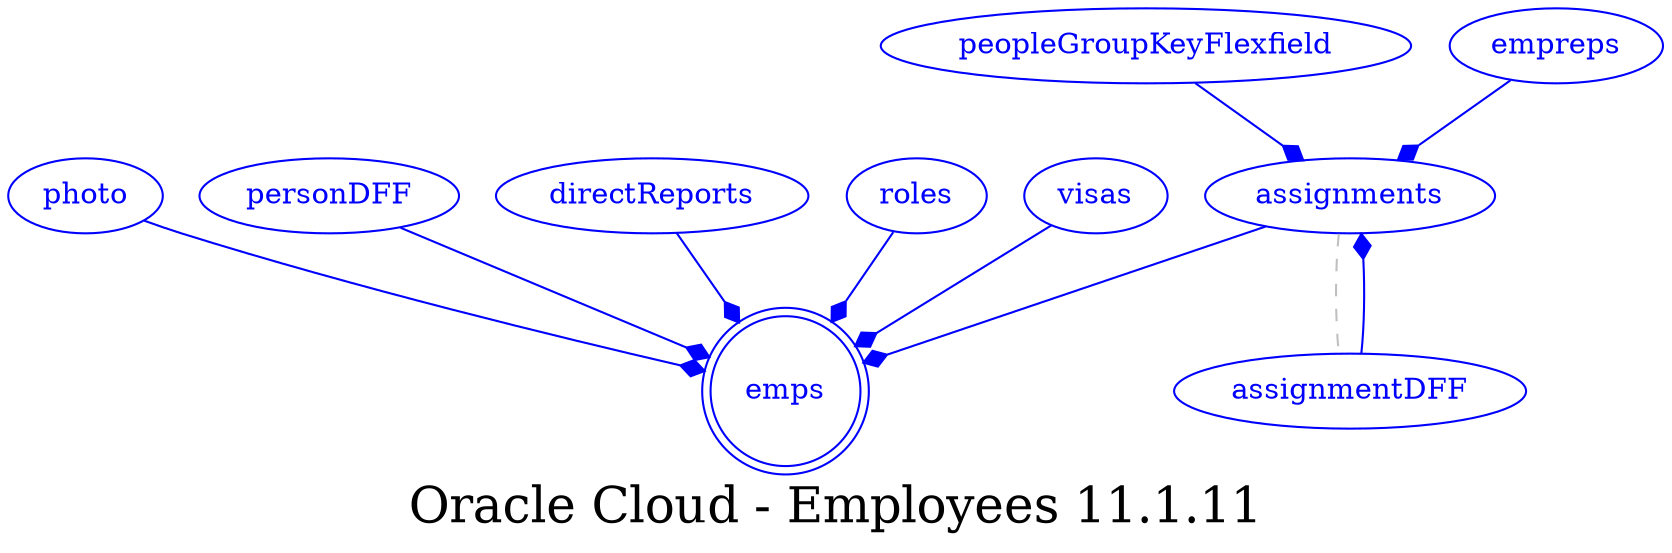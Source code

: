 digraph LexiconGraph {
graph[label="Oracle Cloud - Employees 11.1.11", fontsize=24]
splines=true
"emps" [color=blue, fontcolor=blue, shape=doublecircle]
"assignments" -> "emps" [color=blue, fontcolor=blue, arrowhead=diamond, arrowtail=none]
"assignments" [color=blue, fontcolor=blue, shape=ellipse]
"peopleGroupKeyFlexfield" -> "assignments" [color=blue, fontcolor=blue, arrowhead=diamond, arrowtail=none]
"peopleGroupKeyFlexfield" [color=blue, fontcolor=blue, shape=ellipse]
"assignmentDFF" -> "assignments" [color=blue, fontcolor=blue, arrowhead=diamond, arrowtail=none]
"assignmentDFF" [color=blue, fontcolor=blue, shape=ellipse]
"assignments" -> "assignmentDFF" [color=grey, fontcolor=grey, arrowhead=none, arrowtail=none, style=dashed]
"empreps" -> "assignments" [color=blue, fontcolor=blue, arrowhead=diamond, arrowtail=none]
"empreps" [color=blue, fontcolor=blue, shape=ellipse]
"photo" -> "emps" [color=blue, fontcolor=blue, arrowhead=diamond, arrowtail=none]
"photo" [color=blue, fontcolor=blue, shape=ellipse]
"personDFF" -> "emps" [color=blue, fontcolor=blue, arrowhead=diamond, arrowtail=none]
"personDFF" [color=blue, fontcolor=blue, shape=ellipse]
"directReports" -> "emps" [color=blue, fontcolor=blue, arrowhead=diamond, arrowtail=none]
"directReports" [color=blue, fontcolor=blue, shape=ellipse]
"roles" -> "emps" [color=blue, fontcolor=blue, arrowhead=diamond, arrowtail=none]
"roles" [color=blue, fontcolor=blue, shape=ellipse]
"visas" -> "emps" [color=blue, fontcolor=blue, arrowhead=diamond, arrowtail=none]
"visas" [color=blue, fontcolor=blue, shape=ellipse]
}
